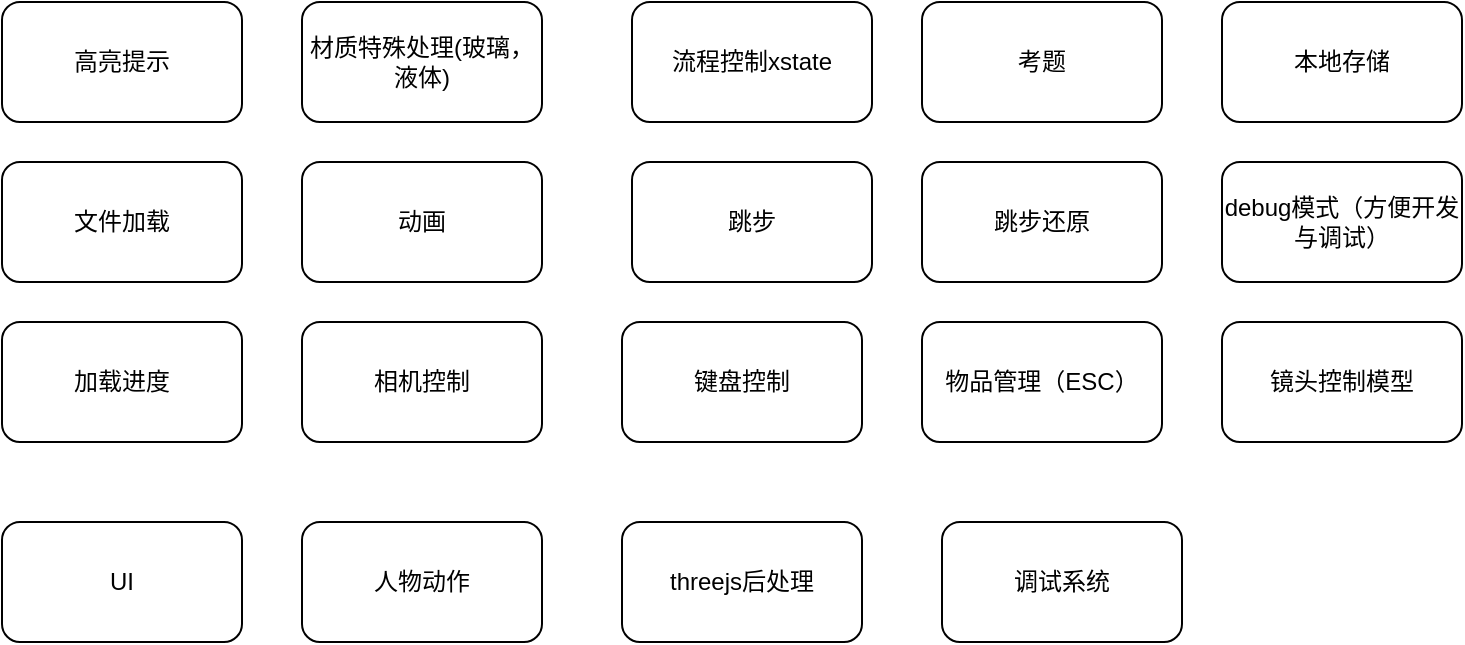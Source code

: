 <mxfile version="25.0.3">
  <diagram name="Page-1" id="c4acf3e9-155e-7222-9cf6-157b1a14988f">
    <mxGraphModel dx="1434" dy="851" grid="1" gridSize="10" guides="1" tooltips="1" connect="1" arrows="1" fold="1" page="1" pageScale="1" pageWidth="850" pageHeight="1100" background="none" math="0" shadow="0">
      <root>
        <mxCell id="0" />
        <mxCell id="1" parent="0" />
        <mxCell id="9nyysBoVO_88oAFl_6c3-1" value="高亮提示" style="rounded=1;whiteSpace=wrap;html=1;" parent="1" vertex="1">
          <mxGeometry x="50" y="60" width="120" height="60" as="geometry" />
        </mxCell>
        <mxCell id="9nyysBoVO_88oAFl_6c3-2" value="文件加载" style="rounded=1;whiteSpace=wrap;html=1;" parent="1" vertex="1">
          <mxGeometry x="50" y="140" width="120" height="60" as="geometry" />
        </mxCell>
        <mxCell id="9nyysBoVO_88oAFl_6c3-3" value="加载进度" style="rounded=1;whiteSpace=wrap;html=1;" parent="1" vertex="1">
          <mxGeometry x="50" y="220" width="120" height="60" as="geometry" />
        </mxCell>
        <mxCell id="9nyysBoVO_88oAFl_6c3-4" value="UI" style="rounded=1;whiteSpace=wrap;html=1;" parent="1" vertex="1">
          <mxGeometry x="50" y="320" width="120" height="60" as="geometry" />
        </mxCell>
        <mxCell id="9nyysBoVO_88oAFl_6c3-5" value="材质特殊处理(玻璃，液体)" style="rounded=1;whiteSpace=wrap;html=1;" parent="1" vertex="1">
          <mxGeometry x="200" y="60" width="120" height="60" as="geometry" />
        </mxCell>
        <mxCell id="9nyysBoVO_88oAFl_6c3-7" value="动画" style="rounded=1;whiteSpace=wrap;html=1;" parent="1" vertex="1">
          <mxGeometry x="200" y="140" width="120" height="60" as="geometry" />
        </mxCell>
        <mxCell id="9nyysBoVO_88oAFl_6c3-8" value="相机控制" style="rounded=1;whiteSpace=wrap;html=1;" parent="1" vertex="1">
          <mxGeometry x="200" y="220" width="120" height="60" as="geometry" />
        </mxCell>
        <mxCell id="9nyysBoVO_88oAFl_6c3-9" value="人物动作" style="rounded=1;whiteSpace=wrap;html=1;" parent="1" vertex="1">
          <mxGeometry x="200" y="320" width="120" height="60" as="geometry" />
        </mxCell>
        <mxCell id="9nyysBoVO_88oAFl_6c3-10" value="流程控制xstate" style="rounded=1;whiteSpace=wrap;html=1;" parent="1" vertex="1">
          <mxGeometry x="365" y="60" width="120" height="60" as="geometry" />
        </mxCell>
        <mxCell id="9nyysBoVO_88oAFl_6c3-11" value="跳步" style="rounded=1;whiteSpace=wrap;html=1;" parent="1" vertex="1">
          <mxGeometry x="365" y="140" width="120" height="60" as="geometry" />
        </mxCell>
        <mxCell id="Bo-nK2EI4VrJIj1BRTKn-2" value="键盘控制" style="rounded=1;whiteSpace=wrap;html=1;" parent="1" vertex="1">
          <mxGeometry x="360" y="220" width="120" height="60" as="geometry" />
        </mxCell>
        <mxCell id="Bo-nK2EI4VrJIj1BRTKn-3" value="threejs后处理" style="rounded=1;whiteSpace=wrap;html=1;" parent="1" vertex="1">
          <mxGeometry x="360" y="320" width="120" height="60" as="geometry" />
        </mxCell>
        <mxCell id="LHqHUw6GgT10O--rvePw-1" value="跳步还原" style="rounded=1;whiteSpace=wrap;html=1;" parent="1" vertex="1">
          <mxGeometry x="510" y="140" width="120" height="60" as="geometry" />
        </mxCell>
        <mxCell id="LHqHUw6GgT10O--rvePw-2" value="考题" style="rounded=1;whiteSpace=wrap;html=1;" parent="1" vertex="1">
          <mxGeometry x="510" y="60" width="120" height="60" as="geometry" />
        </mxCell>
        <mxCell id="ldU1ifvrXavJF17s7o3O-1" value="物品管理（ESC）" style="rounded=1;whiteSpace=wrap;html=1;" parent="1" vertex="1">
          <mxGeometry x="510" y="220" width="120" height="60" as="geometry" />
        </mxCell>
        <mxCell id="ldU1ifvrXavJF17s7o3O-2" value="调试系统" style="rounded=1;whiteSpace=wrap;html=1;" parent="1" vertex="1">
          <mxGeometry x="520" y="320" width="120" height="60" as="geometry" />
        </mxCell>
        <mxCell id="tsfiAhhDg5_5sH55iu7J-1" value="本地存储" style="rounded=1;whiteSpace=wrap;html=1;" parent="1" vertex="1">
          <mxGeometry x="660" y="60" width="120" height="60" as="geometry" />
        </mxCell>
        <mxCell id="tsfiAhhDg5_5sH55iu7J-2" value="debug模式（方便开发与调试）" style="rounded=1;whiteSpace=wrap;html=1;" parent="1" vertex="1">
          <mxGeometry x="660" y="140" width="120" height="60" as="geometry" />
        </mxCell>
        <mxCell id="J-eBvqNdhN8WB_jaUvRn-1" value="镜头控制模型" style="rounded=1;whiteSpace=wrap;html=1;" vertex="1" parent="1">
          <mxGeometry x="660" y="220" width="120" height="60" as="geometry" />
        </mxCell>
      </root>
    </mxGraphModel>
  </diagram>
</mxfile>
